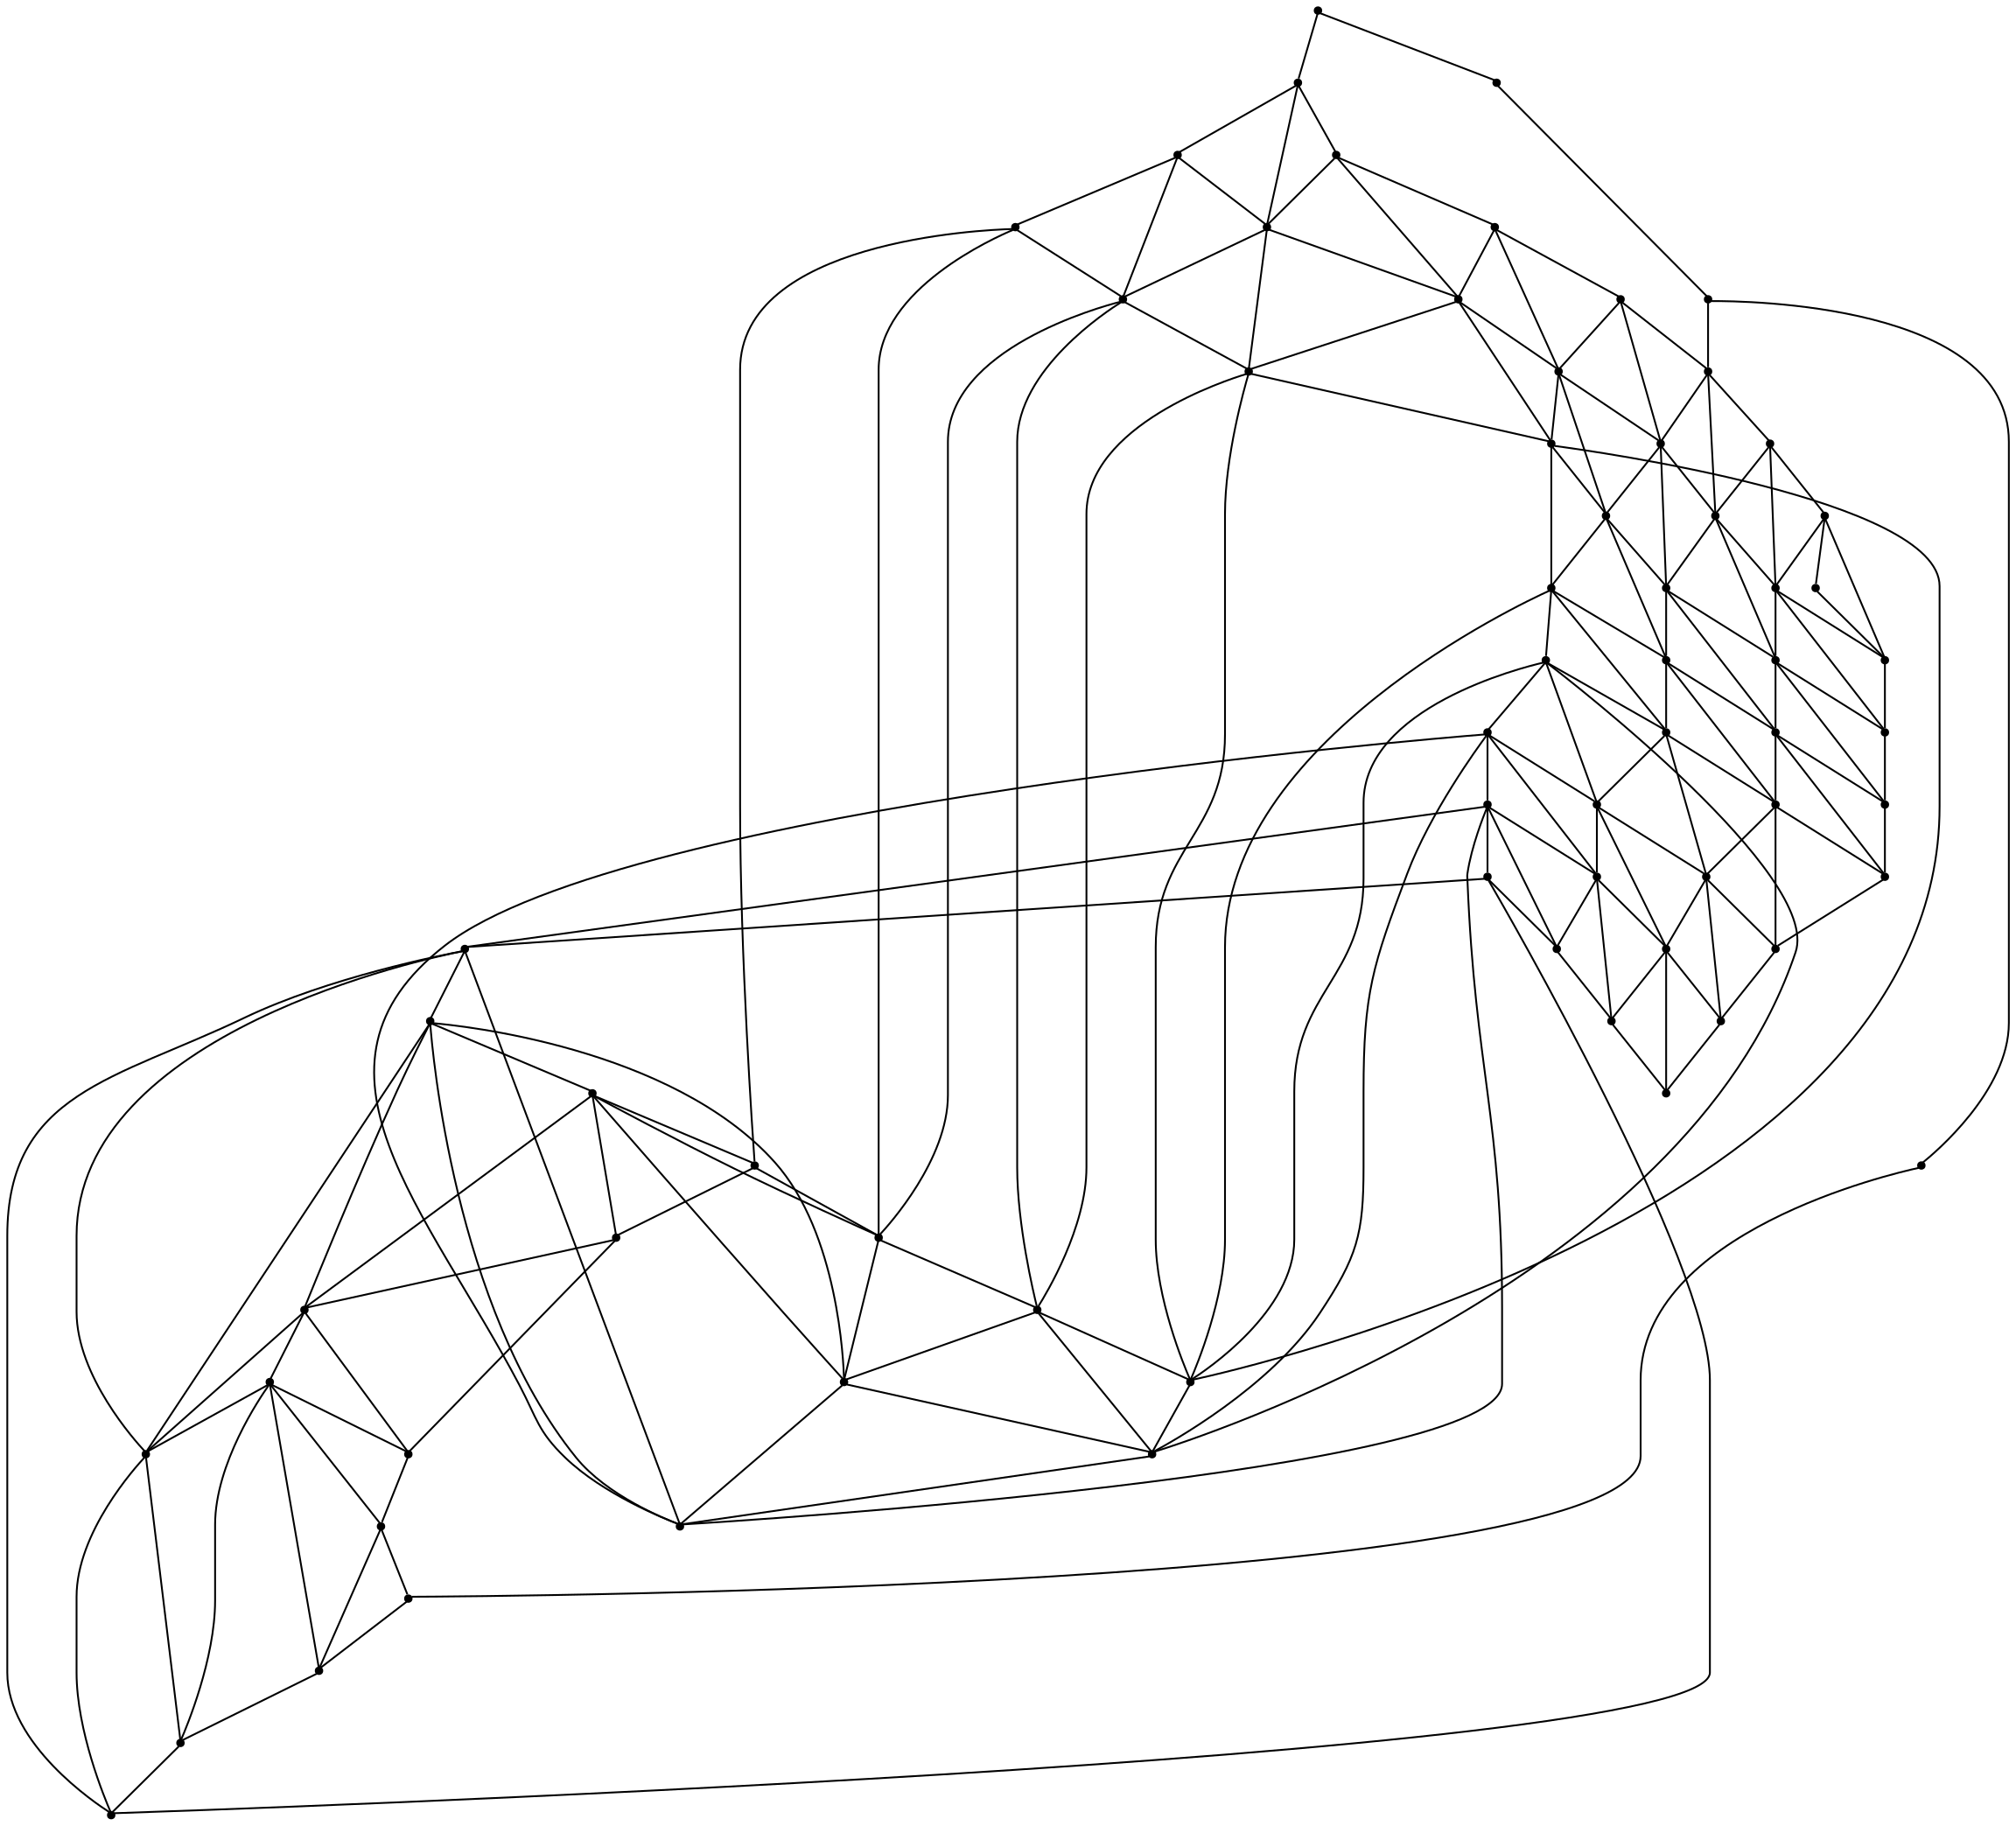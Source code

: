 graph {
  node [shape=point,comment="{\"directed\":false,\"doi\":\"10.1007/3-540-44541-2_27\",\"figure\":\"2 (1)\"}"]

  v0 [pos="838.0976575718537,946.5651119456573"]
  v1 [pos="838.0976575718537,894.0649593577667"]
  v2 [pos="838.0976575718537,841.5650610830271"]
  v3 [pos="838.0976575718537,789.0649084951365"]
  v4 [pos="838.0976575718537,736.565010220397"]
  v5 [pos="838.0976575718537,684.0651119456572"]
  v6 [pos="838.0976575718537,631.5649593577666"]
  v7 [pos="838.0976575718537,579.0650610830271"]
  v8 [pos="785.5858313206675,946.5651119456573"]
  v9 [pos="785.5858313206675,894.0649593577667"]
  v10 [pos="785.5858313206675,841.5650610830271"]
  v11 [pos="785.5858313206675,789.0649084951365"]
  v12 [pos="785.5858313206675,736.565010220397"]
  v13 [pos="785.5858313206675,684.0651119456572"]
  v14 [pos="785.5858313206675,631.5649593577666"]
  v15 [pos="785.5858313206675,579.0650610830271"]
  v16 [pos="759.3298863987463,526.5649084951365"]
  v17 [pos="733.0739414768254,946.5651119456573"]
  v18 [pos="733.0739414768254,894.0649593577667"]
  v19 [pos="733.0739414768254,841.5650610830271"]
  v20 [pos="733.0739414768254,789.0649084951365"]
  v21 [pos="733.0739414768254,736.565010220397"]
  v22 [pos="733.0739414768254,684.0651119456572"]
  v23 [pos="733.0739414768254,631.5649593577666"]
  v24 [pos="733.0739414768254,579.0650610830271"]
  v25 [pos="680.5621152256392,946.5651119456573"]
  v26 [pos="680.5621152256392,894.0649593577667"]
  v27 [pos="680.5621152256392,841.5650610830271"]
  v28 [pos="680.5621152256392,789.0649084951365"]
  v29 [pos="680.5621152256392,736.565010220397"]
  v30 [pos="680.5621152256392,684.0651119456572"]
  v31 [pos="680.5621152256392,631.5649593577666"]
  v32 [pos="680.5621152256392,579.0650610830271"]
  v33 [pos="680.5621152256392,526.5649084951365"]
  v34 [pos="523.0265092867692,789.0649084951365"]
  v35 [pos="470.51461944292714,736.565010220397"]
  v36 [pos="575.5383355379554,841.5650610830271"]
  v37 [pos="628.0502253817973,894.0649593577667"]
  v38 [pos="628.0502253817973,946.5651119456573"]
  v39 [pos="628.0502253817973,841.5650610830271"]
  v40 [pos="628.0502253817973,789.0649084951365"]
  v41 [pos="628.0502253817973,736.565010220397"]
  v42 [pos="628.0502253817973,684.0651119456572"]
  v43 [pos="628.0502253817973,631.5649593577666"]
  v44 [pos="628.0502253817973,579.0650610830271"]
  v45 [pos="601.7942804598763,526.5649084951365"]
  v46 [pos="575.5383355379554,946.5651119456573"]
  v47 [pos="575.5383355379554,894.0649593577667"]
  v48 [pos="575.5383355379554,789.0649084951365"]
  v49 [pos="575.5383355379554,736.565010220397"]
  v50 [pos="575.5383355379554,684.0651119456572"]
  v51 [pos="575.5383355379554,631.5649593577666"]
  v52 [pos="575.5383355379554,579.0650610830271"]
  v53 [pos="523.0265092867692,894.0649593577667"]
  v54 [pos="470.51461944292714,841.5650610830271"]
  v55 [pos="523.0265092867692,946.5651119456573"]
  v56 [pos="523.0265092867692,841.5650610830271"]
  v57 [pos="523.0265092867692,736.565010220397"]
  v58 [pos="523.0265092867692,684.0651119456572"]
  v59 [pos="523.0265092867692,631.5649593577666"]
  v60 [pos="523.0265092867692,579.0650610830271"]
  v61 [pos="496.77056436484816,526.5649084951365"]
  v62 [pos="470.51461944292714,946.5651119456573"]
  v63 [pos="470.51461944292714,894.0649593577667"]
  v64 [pos="470.51461944292714,789.0649084951365"]
  v65 [pos="470.51461944292714,684.0651119456572"]
  v66 [pos="470.51461944292714,631.5649593577666"]
  v67 [pos="470.51461944292714,579.0650610830271"]

  v1 -- v0 [id="-2",pos="838.0976575718537,894.0649593577667 838.0976575718537,946.5651119456573 838.0976575718537,946.5651119456573 838.0976575718537,946.5651119456573"]
  v2 -- v1 [id="-3",pos="838.0976575718537,841.5650610830271 838.0976575718537,894.0649593577667 838.0976575718537,894.0649593577667 838.0976575718537,894.0649593577667"]
  v3 -- v2 [id="-4",pos="838.0976575718537,789.0649084951365 838.0976575718537,841.5650610830271 838.0976575718537,841.5650610830271 838.0976575718537,841.5650610830271"]
  v4 -- v3 [id="-5",pos="838.0976575718537,736.565010220397 838.0976575718537,789.0649084951365 838.0976575718537,789.0649084951365 838.0976575718537,789.0649084951365"]
  v5 -- v4 [id="-6",pos="838.0976575718537,684.0651119456572 838.0976575718537,736.565010220397 838.0976575718537,736.565010220397 838.0976575718537,736.565010220397"]
  v6 -- v5 [id="-7",pos="838.0976575718537,631.5649593577666 838.0976575718537,684.0651119456572 838.0976575718537,684.0651119456572 838.0976575718537,684.0651119456572"]
  v7 -- v6 [id="-8",pos="838.0976575718537,579.0650610830271 838.0976575718537,631.5649593577666 838.0976575718537,631.5649593577666 838.0976575718537,631.5649593577666"]
  v62 -- v55 [id="-10",pos="470.51461944292714,946.5651119456573 523.0265092867692,946.5651119456573 523.0265092867692,946.5651119456573 523.0265092867692,946.5651119456573"]
  v55 -- v46 [id="-11",pos="523.0265092867692,946.5651119456573 575.5383355379554,946.5651119456573 575.5383355379554,946.5651119456573 575.5383355379554,946.5651119456573"]
  v46 -- v38 [id="-12",pos="575.5383355379554,946.5651119456573 628.0502253817973,946.5651119456573 628.0502253817973,946.5651119456573 628.0502253817973,946.5651119456573"]
  v38 -- v25 [id="-13",pos="628.0502253817973,946.5651119456573 680.5621152256392,946.5651119456573 680.5621152256392,946.5651119456573 680.5621152256392,946.5651119456573"]
  v25 -- v17 [id="-14",pos="680.5621152256392,946.5651119456573 733.0739414768254,946.5651119456573 733.0739414768254,946.5651119456573 733.0739414768254,946.5651119456573"]
  v17 -- v8 [id="-15",pos="733.0739414768254,946.5651119456573 785.5858313206675,946.5651119456573 785.5858313206675,946.5651119456573 785.5858313206675,946.5651119456573"]
  v8 -- v0 [id="-16",pos="785.5858313206675,946.5651119456573 838.0976575718537,946.5651119456573 838.0976575718537,946.5651119456573 838.0976575718537,946.5651119456573"]
  v63 -- v53 [id="-19",pos="470.51461944292714,894.0649593577667 523.0265092867692,894.0649593577667 523.0265092867692,894.0649593577667 523.0265092867692,894.0649593577667"]
  v53 -- v47 [id="-20",pos="523.0265092867692,894.0649593577667 575.5383355379554,894.0649593577667 575.5383355379554,894.0649593577667 575.5383355379554,894.0649593577667"]
  v47 -- v37 [id="-21",pos="575.5383355379554,894.0649593577667 628.0502253817973,894.0649593577667 628.0502253817973,894.0649593577667 628.0502253817973,894.0649593577667"]
  v37 -- v26 [id="-22",pos="628.0502253817973,894.0649593577667 680.5621152256392,894.0649593577667 680.5621152256392,894.0649593577667 680.5621152256392,894.0649593577667"]
  v26 -- v18 [id="-23",pos="680.5621152256392,894.0649593577667 733.0739414768254,894.0649593577667 733.0739414768254,894.0649593577667 733.0739414768254,894.0649593577667"]
  v18 -- v9 [id="-24",pos="733.0739414768254,894.0649593577667 785.5858313206675,894.0649593577667 785.5858313206675,894.0649593577667 785.5858313206675,894.0649593577667"]
  v9 -- v1 [id="-25",pos="785.5858313206675,894.0649593577667 838.0976575718537,894.0649593577667 838.0976575718537,894.0649593577667 838.0976575718537,894.0649593577667"]
  v63 -- v55 [id="-27",pos="470.51461944292714,894.0649593577667 523.0265092867692,946.5651119456573 523.0265092867692,946.5651119456573 523.0265092867692,946.5651119456573"]
  v9 -- v8 [id="-28",pos="785.5858313206675,894.0649593577667 785.5858313206675,946.5651119456573 785.5858313206675,946.5651119456573 785.5858313206675,946.5651119456573"]
  v54 -- v56 [id="-29",pos="470.51461944292714,841.5650610830271 523.0265092867692,841.5650610830271 523.0265092867692,841.5650610830271 523.0265092867692,841.5650610830271"]
  v56 -- v36 [id="-30",pos="523.0265092867692,841.5650610830271 575.5383355379554,841.5650610830271 575.5383355379554,841.5650610830271 575.5383355379554,841.5650610830271"]
  v36 -- v39 [id="-31",pos="575.5383355379554,841.5650610830271 628.0502253817973,841.5650610830271 628.0502253817973,841.5650610830271 628.0502253817973,841.5650610830271"]
  v39 -- v27 [id="-32",pos="628.0502253817973,841.5650610830271 680.5621152256392,841.5650610830271 680.5621152256392,841.5650610830271 680.5621152256392,841.5650610830271"]
  v27 -- v19 [id="-33",pos="680.5621152256392,841.5650610830271 733.0739414768254,841.5650610830271 733.0739414768254,841.5650610830271 733.0739414768254,841.5650610830271"]
  v19 -- v10 [id="-34",pos="733.0739414768254,841.5650610830271 785.5858313206675,841.5650610830271 785.5858313206675,841.5650610830271 785.5858313206675,841.5650610830271"]
  v10 -- v2 [id="-35",pos="785.5858313206675,841.5650610830271 838.0976575718537,841.5650610830271 838.0976575718537,841.5650610830271 838.0976575718537,841.5650610830271"]
  v10 -- v9 [id="-37",pos="785.5858313206675,841.5650610830271 785.5858313206675,894.0649593577667 785.5858313206675,894.0649593577667 785.5858313206675,894.0649593577667"]
  v64 -- v34 [id="-38",pos="470.51461944292714,789.0649084951365 523.0265092867692,789.0649084951365 523.0265092867692,789.0649084951365 523.0265092867692,789.0649084951365"]
  v34 -- v48 [id="-39",pos="523.0265092867692,789.0649084951365 575.5383355379554,789.0649084951365 575.5383355379554,789.0649084951365 575.5383355379554,789.0649084951365"]
  v48 -- v40 [id="-40",pos="575.5383355379554,789.0649084951365 628.0502253817973,789.0649084951365 628.0502253817973,789.0649084951365 628.0502253817973,789.0649084951365"]
  v40 -- v28 [id="-41",pos="628.0502253817973,789.0649084951365 680.5621152256392,789.0649084951365 680.5621152256392,789.0649084951365 680.5621152256392,789.0649084951365"]
  v28 -- v20 [id="-42",pos="680.5621152256392,789.0649084951365 733.0739414768254,789.0649084951365 733.0739414768254,789.0649084951365 733.0739414768254,789.0649084951365"]
  v20 -- v11 [id="-43",pos="733.0739414768254,789.0649084951365 785.5858313206675,789.0649084951365 785.5858313206675,789.0649084951365 785.5858313206675,789.0649084951365"]
  v11 -- v3 [id="-44",pos="785.5858313206675,789.0649084951365 838.0976575718537,789.0649084951365 838.0976575718537,789.0649084951365 838.0976575718537,789.0649084951365"]
  v64 -- v56 [id="-46",pos="470.51461944292714,789.0649084951365 523.0265092867692,841.5650610830271 523.0265092867692,841.5650610830271 523.0265092867692,841.5650610830271"]
  v56 -- v47 [id="-47",pos="523.0265092867692,841.5650610830271 575.5383355379554,894.0649593577667 575.5383355379554,894.0649593577667 575.5383355379554,894.0649593577667"]
  v47 -- v38 [id="-48",pos="575.5383355379554,894.0649593577667 628.0502253817973,946.5651119456573 628.0502253817973,946.5651119456573 628.0502253817973,946.5651119456573"]
  v11 -- v10 [id="-49",pos="785.5858313206675,789.0649084951365 785.5858313206675,841.5650610830271 785.5858313206675,841.5650610830271 785.5858313206675,841.5650610830271"]
  v35 -- v57 [id="-50",pos="470.51461944292714,736.565010220397 523.0265092867692,736.565010220397 523.0265092867692,736.565010220397 523.0265092867692,736.565010220397"]
  v57 -- v49 [id="-51",pos="523.0265092867692,736.565010220397 575.5383355379554,736.565010220397 575.5383355379554,736.565010220397 575.5383355379554,736.565010220397"]
  v49 -- v41 [id="-52",pos="575.5383355379554,736.565010220397 628.0502253817973,736.565010220397 628.0502253817973,736.565010220397 628.0502253817973,736.565010220397"]
  v41 -- v29 [id="-53",pos="628.0502253817973,736.565010220397 680.5621152256392,736.565010220397 680.5621152256392,736.565010220397 680.5621152256392,736.565010220397"]
  v29 -- v21 [id="-54",pos="680.5621152256392,736.565010220397 733.0739414768254,736.565010220397 733.0739414768254,736.565010220397 733.0739414768254,736.565010220397"]
  v21 -- v12 [id="-55",pos="733.0739414768254,736.565010220397 785.5858313206675,736.565010220397 785.5858313206675,736.565010220397 785.5858313206675,736.565010220397"]
  v12 -- v4 [id="-56",pos="785.5858313206675,736.565010220397 838.0976575718537,736.565010220397 838.0976575718537,736.565010220397 838.0976575718537,736.565010220397"]
  v12 -- v11 [id="-58",pos="785.5858313206675,736.565010220397 785.5858313206675,789.0649084951365 785.5858313206675,789.0649084951365 785.5858313206675,789.0649084951365"]
  v65 -- v57 [id="-59",pos="470.51461944292714,684.0651119456572 523.0265092867692,736.565010220397 523.0265092867692,736.565010220397 523.0265092867692,736.565010220397"]
  v57 -- v48 [id="-60",pos="523.0265092867692,736.565010220397 575.5383355379554,789.0649084951365 575.5383355379554,789.0649084951365 575.5383355379554,789.0649084951365"]
  v48 -- v39 [id="-61",pos="575.5383355379554,789.0649084951365 628.0502253817973,841.5650610830271 628.0502253817973,841.5650610830271 628.0502253817973,841.5650610830271"]
  v39 -- v26 [id="-62",pos="628.0502253817973,841.5650610830271 680.5621152256392,894.0649593577667 680.5621152256392,894.0649593577667 680.5621152256392,894.0649593577667"]
  v26 -- v17 [id="-63",pos="680.5621152256392,894.0649593577667 733.0739414768254,946.5651119456573 733.0739414768254,946.5651119456573 733.0739414768254,946.5651119456573"]
  v65 -- v58 [id="-64",pos="470.51461944292714,684.0651119456572 523.0265092867692,684.0651119456572 523.0265092867692,684.0651119456572 523.0265092867692,684.0651119456572"]
  v58 -- v50 [id="-65",pos="523.0265092867692,684.0651119456572 575.5383355379554,684.0651119456572 575.5383355379554,684.0651119456572 575.5383355379554,684.0651119456572"]
  v50 -- v42 [id="-66",pos="575.5383355379554,684.0651119456572 628.0502253817973,684.0651119456572 628.0502253817973,684.0651119456572 628.0502253817973,684.0651119456572"]
  v42 -- v30 [id="-67",pos="628.0502253817973,684.0651119456572 680.5621152256392,684.0651119456572 680.5621152256392,684.0651119456572 680.5621152256392,684.0651119456572"]
  v30 -- v22 [id="-68",pos="680.5621152256392,684.0651119456572 733.0739414768254,684.0651119456572 733.0739414768254,684.0651119456572 733.0739414768254,684.0651119456572"]
  v22 -- v13 [id="-69",pos="733.0739414768254,684.0651119456572 785.5858313206675,684.0651119456572 785.5858313206675,684.0651119456572 785.5858313206675,684.0651119456572"]
  v13 -- v5 [id="-70",pos="785.5858313206675,684.0651119456572 838.0976575718537,684.0651119456572 838.0976575718537,684.0651119456572 838.0976575718537,684.0651119456572"]
  v13 -- v12 [id="-72",pos="785.5858313206675,684.0651119456572 785.5858313206675,736.565010220397 785.5858313206675,736.565010220397 785.5858313206675,736.565010220397"]
  v66 -- v58 [id="-73",pos="470.51461944292714,631.5649593577666 523.0265092867692,684.0651119456572 523.0265092867692,684.0651119456572 523.0265092867692,684.0651119456572"]
  v58 -- v49 [id="-74",pos="523.0265092867692,684.0651119456572 575.5383355379554,736.565010220397 575.5383355379554,736.565010220397 575.5383355379554,736.565010220397"]
  v49 -- v40 [id="-75",pos="575.5383355379554,736.565010220397 628.0502253817973,789.0649084951365 628.0502253817973,789.0649084951365 628.0502253817973,789.0649084951365"]
  v40 -- v27 [id="-76",pos="628.0502253817973,789.0649084951365 680.5621152256392,841.5650610830271 680.5621152256392,841.5650610830271 680.5621152256392,841.5650610830271"]
  v27 -- v18 [id="-77",pos="680.5621152256392,841.5650610830271 733.0739414768254,894.0649593577667 733.0739414768254,894.0649593577667 733.0739414768254,894.0649593577667"]
  v18 -- v8 [id="-78",pos="733.0739414768254,894.0649593577667 785.5858313206675,946.5651119456573 785.5858313206675,946.5651119456573 785.5858313206675,946.5651119456573"]
  v66 -- v59 [id="-79",pos="470.51461944292714,631.5649593577666 523.0265092867692,631.5649593577666 523.0265092867692,631.5649593577666 523.0265092867692,631.5649593577666"]
  v59 -- v51 [id="-80",pos="523.0265092867692,631.5649593577666 575.5383355379554,631.5649593577666 575.5383355379554,631.5649593577666 575.5383355379554,631.5649593577666"]
  v51 -- v43 [id="-81",pos="575.5383355379554,631.5649593577666 628.0502253817973,631.5649593577666 628.0502253817973,631.5649593577666 628.0502253817973,631.5649593577666"]
  v43 -- v31 [id="-82",pos="628.0502253817973,631.5649593577666 680.5621152256392,631.5649593577666 680.5621152256392,631.5649593577666 680.5621152256392,631.5649593577666"]
  v31 -- v23 [id="-83",pos="680.5621152256392,631.5649593577666 733.0739414768254,631.5649593577666 733.0739414768254,631.5649593577666 733.0739414768254,631.5649593577666"]
  v23 -- v14 [id="-84",pos="733.0739414768254,631.5649593577666 785.5858313206675,631.5649593577666 785.5858313206675,631.5649593577666 785.5858313206675,631.5649593577666"]
  v14 -- v6 [id="-85",pos="785.5858313206675,631.5649593577666 838.0976575718537,631.5649593577666 838.0976575718537,631.5649593577666 838.0976575718537,631.5649593577666"]
  v14 -- v13 [id="-87",pos="785.5858313206675,631.5649593577666 785.5858313206675,684.0651119456572 785.5858313206675,684.0651119456572 785.5858313206675,684.0651119456572"]
  v67 -- v60 [id="-88",pos="470.51461944292714,579.0650610830271 523.0265092867692,579.0650610830271 523.0265092867692,579.0650610830271 523.0265092867692,579.0650610830271"]
  v60 -- v52 [id="-89",pos="523.0265092867692,579.0650610830271 575.5383355379554,579.0650610830271 575.5383355379554,579.0650610830271 575.5383355379554,579.0650610830271"]
  v52 -- v44 [id="-90",pos="575.5383355379554,579.0650610830271 628.0502253817973,579.0650610830271 628.0502253817973,579.0650610830271 628.0502253817973,579.0650610830271"]
  v44 -- v32 [id="-91",pos="628.0502253817973,579.0650610830271 680.5621152256392,579.0650610830271 680.5621152256392,579.0650610830271 680.5621152256392,579.0650610830271"]
  v32 -- v24 [id="-92",pos="680.5621152256392,579.0650610830271 733.0739414768254,579.0650610830271 733.0739414768254,579.0650610830271 733.0739414768254,579.0650610830271"]
  v24 -- v15 [id="-93",pos="733.0739414768254,579.0650610830271 785.5858313206675,579.0650610830271 785.5858313206675,579.0650610830271 785.5858313206675,579.0650610830271"]
  v15 -- v7 [id="-94",pos="785.5858313206675,579.0650610830271 838.0976575718537,579.0650610830271 838.0976575718537,579.0650610830271 838.0976575718537,579.0650610830271"]
  v67 -- v59 [id="-96",pos="470.51461944292714,579.0650610830271 523.0265092867692,631.5649593577666 523.0265092867692,631.5649593577666 523.0265092867692,631.5649593577666"]
  v59 -- v50 [id="-97",pos="523.0265092867692,631.5649593577666 575.5383355379554,684.0651119456572 575.5383355379554,684.0651119456572 575.5383355379554,684.0651119456572"]
  v50 -- v41 [id="-98",pos="575.5383355379554,684.0651119456572 628.0502253817973,736.565010220397 628.0502253817973,736.565010220397 628.0502253817973,736.565010220397"]
  v41 -- v28 [id="-99",pos="628.0502253817973,736.565010220397 680.5621152256392,789.0649084951365 680.5621152256392,789.0649084951365 680.5621152256392,789.0649084951365"]
  v28 -- v19 [id="-100",pos="680.5621152256392,789.0649084951365 733.0739414768254,841.5650610830271 733.0739414768254,841.5650610830271 733.0739414768254,841.5650610830271"]
  v19 -- v9 [id="-101",pos="733.0739414768254,841.5650610830271 785.5858313206675,894.0649593577667 785.5858313206675,894.0649593577667 785.5858313206675,894.0649593577667"]
  v9 -- v0 [id="-102",pos="785.5858313206675,894.0649593577667 838.0976575718537,946.5651119456573 838.0976575718537,946.5651119456573 838.0976575718537,946.5651119456573"]
  v67 -- v66 [id="-103",pos="470.51461944292714,579.0650610830271 470.51461944292714,631.5649593577666 470.51461944292714,631.5649593577666 470.51461944292714,631.5649593577666"]
  v66 -- v65 [id="-104",pos="470.51461944292714,631.5649593577666 470.51461944292714,684.0651119456572 470.51461944292714,684.0651119456572 470.51461944292714,684.0651119456572"]
  v65 -- v35 [id="-105",pos="470.51461944292714,684.0651119456572 470.51461944292714,736.565010220397 470.51461944292714,736.565010220397 470.51461944292714,736.565010220397"]
  v35 -- v64 [id="-106",pos="470.51461944292714,736.565010220397 470.51461944292714,789.0649084951365 470.51461944292714,789.0649084951365 470.51461944292714,789.0649084951365"]
  v64 -- v54 [id="-107",pos="470.51461944292714,789.0649084951365 470.51461944292714,841.5650610830271 470.51461944292714,841.5650610830271 470.51461944292714,841.5650610830271"]
  v54 -- v63 [id="-108",pos="470.51461944292714,841.5650610830271 470.51461944292714,894.0649593577667 470.51461944292714,894.0649593577667 470.51461944292714,894.0649593577667"]
  v63 -- v62 [id="-109",pos="470.51461944292714,894.0649593577667 470.51461944292714,946.5651119456573 470.51461944292714,946.5651119456573 470.51461944292714,946.5651119456573"]
  v15 -- v14 [id="-119",pos="785.5858313206675,579.0650610830271 785.5858313206675,631.5649593577666 785.5858313206675,631.5649593577666 785.5858313206675,631.5649593577666"]
  v61 -- v67 [id="-120",pos="496.77056436484816,526.5649084951365 470.51461944292714,526.5651628082875 470.51461944292714,526.5651628082875 470.51461944292714,526.5651628082875 470.51461944292714,579.0650610830271 470.51461944292714,579.0650610830271 470.51461944292714,579.0650610830271"]
  v61 -- v45 [id="-121",pos="496.77056436484816,526.5649084951365 601.7942804598763,526.5649084951365 601.7942804598763,526.5649084951365 601.7942804598763,526.5649084951365"]
  v33 -- v16 [id="-122",pos="680.5621152256392,526.5649084951365 759.3298863987463,526.5649084951365 759.3298863987463,526.5649084951365 759.3298863987463,526.5649084951365"]
  v16 -- v62 [id="-123",pos="759.3298863987463,526.5649084951365 890.6095474156956,526.5651628082875 890.6095474156956,526.5651628082875 890.6095474156956,526.5651628082875 890.6095474156956,999.065010220397 890.6095474156956,999.065010220397 890.6095474156956,999.065010220397 470.51461944292714,999.065010220397 470.51461944292714,999.065010220397 470.51461944292714,999.065010220397 470.51461944292714,946.5651119456573 470.51461944292714,946.5651119456573 470.51461944292714,946.5651119456573"]
  v45 -- v33 [id="-131",pos="601.7942804598763,526.5649084951365 680.5621152256392,526.5649084951365 680.5621152256392,526.5649084951365 680.5621152256392,526.5649084951365"]
  v60 -- v51 [id="-133",pos="523.0265092867692,579.0650610830271 575.5383355379554,631.5649593577666 575.5383355379554,631.5649593577666 575.5383355379554,631.5649593577666"]
  v51 -- v42 [id="-134",pos="575.5383355379554,631.5649593577666 628.0502253817973,684.0651119456572 628.0502253817973,684.0651119456572 628.0502253817973,684.0651119456572"]
  v42 -- v29 [id="-135",pos="628.0502253817973,684.0651119456572 680.5621152256392,736.565010220397 680.5621152256392,736.565010220397 680.5621152256392,736.565010220397"]
  v29 -- v20 [id="-136",pos="680.5621152256392,736.565010220397 733.0739414768254,789.0649084951365 733.0739414768254,789.0649084951365 733.0739414768254,789.0649084951365"]
  v20 -- v10 [id="-137",pos="733.0739414768254,789.0649084951365 785.5858313206675,841.5650610830271 785.5858313206675,841.5650610830271 785.5858313206675,841.5650610830271"]
  v10 -- v1 [id="-138",pos="785.5858313206675,841.5650610830271 838.0976575718537,894.0649593577667 838.0976575718537,894.0649593577667 838.0976575718537,894.0649593577667"]
  v60 -- v59 [id="-140",pos="523.0265092867692,579.0650610830271 523.0265092867692,631.5649593577666 523.0265092867692,631.5649593577666 523.0265092867692,631.5649593577666"]
  v59 -- v58 [id="-141",pos="523.0265092867692,631.5649593577666 523.0265092867692,684.0651119456572 523.0265092867692,684.0651119456572 523.0265092867692,684.0651119456572"]
  v58 -- v57 [id="-142",pos="523.0265092867692,684.0651119456572 523.0265092867692,736.565010220397 523.0265092867692,736.565010220397 523.0265092867692,736.565010220397"]
  v57 -- v34 [id="-143",pos="523.0265092867692,736.565010220397 523.0265092867692,789.0649084951365 523.0265092867692,789.0649084951365 523.0265092867692,789.0649084951365"]
  v34 -- v56 [id="-144",pos="523.0265092867692,789.0649084951365 523.0265092867692,841.5650610830271 523.0265092867692,841.5650610830271 523.0265092867692,841.5650610830271"]
  v56 -- v53 [id="-145",pos="523.0265092867692,841.5650610830271 523.0265092867692,894.0649593577667 523.0265092867692,894.0649593577667 523.0265092867692,894.0649593577667"]
  v53 -- v55 [id="-146",pos="523.0265092867692,894.0649593577667 523.0265092867692,946.5651119456573 523.0265092867692,946.5651119456573 523.0265092867692,946.5651119456573"]
  v46 -- v53 [id="-149",pos="575.5383355379554,946.5651119456573 523.0265092867692,894.0649593577667 523.0265092867692,894.0649593577667 523.0265092867692,894.0649593577667"]
  v53 -- v54 [id="-150",pos="523.0265092867692,894.0649593577667 470.51461944292714,841.5650610830271 470.51461944292714,841.5650610830271 470.51461944292714,841.5650610830271"]
  v52 -- v43 [id="-151",pos="575.5383355379554,579.0650610830271 628.0502253817973,631.5649593577666 628.0502253817973,631.5649593577666 628.0502253817973,631.5649593577666"]
  v43 -- v30 [id="-152",pos="628.0502253817973,631.5649593577666 680.5621152256392,684.0651119456572 680.5621152256392,684.0651119456572 680.5621152256392,684.0651119456572"]
  v30 -- v21 [id="-153",pos="680.5621152256392,684.0651119456572 733.0739414768254,736.565010220397 733.0739414768254,736.565010220397 733.0739414768254,736.565010220397"]
  v21 -- v11 [id="-154",pos="733.0739414768254,736.565010220397 785.5858313206675,789.0649084951365 785.5858313206675,789.0649084951365 785.5858313206675,789.0649084951365"]
  v11 -- v2 [id="-155",pos="785.5858313206675,789.0649084951365 838.0976575718537,841.5650610830271 838.0976575718537,841.5650610830271 838.0976575718537,841.5650610830271"]
  v52 -- v51 [id="-157",pos="575.5383355379554,579.0650610830271 575.5383355379554,631.5649593577666 575.5383355379554,631.5649593577666 575.5383355379554,631.5649593577666"]
  v51 -- v50 [id="-158",pos="575.5383355379554,631.5649593577666 575.5383355379554,684.0651119456572 575.5383355379554,684.0651119456572 575.5383355379554,684.0651119456572"]
  v50 -- v49 [id="-159",pos="575.5383355379554,684.0651119456572 575.5383355379554,736.565010220397 575.5383355379554,736.565010220397 575.5383355379554,736.565010220397"]
  v49 -- v48 [id="-160",pos="575.5383355379554,736.565010220397 575.5383355379554,789.0649084951365 575.5383355379554,789.0649084951365 575.5383355379554,789.0649084951365"]
  v48 -- v36 [id="-161",pos="575.5383355379554,789.0649084951365 575.5383355379554,841.5650610830271 575.5383355379554,841.5650610830271 575.5383355379554,841.5650610830271"]
  v36 -- v47 [id="-162",pos="575.5383355379554,841.5650610830271 575.5383355379554,894.0649593577667 575.5383355379554,894.0649593577667 575.5383355379554,894.0649593577667"]
  v47 -- v46 [id="-163",pos="575.5383355379554,894.0649593577667 575.5383355379554,946.5651119456573 575.5383355379554,946.5651119456573 575.5383355379554,946.5651119456573"]
  v44 -- v31 [id="-166",pos="628.0502253817973,579.0650610830271 680.5621152256392,631.5649593577666 680.5621152256392,631.5649593577666 680.5621152256392,631.5649593577666"]
  v31 -- v22 [id="-167",pos="680.5621152256392,631.5649593577666 733.0739414768254,684.0651119456572 733.0739414768254,684.0651119456572 733.0739414768254,684.0651119456572"]
  v22 -- v12 [id="-168",pos="733.0739414768254,684.0651119456572 785.5858313206675,736.565010220397 785.5858313206675,736.565010220397 785.5858313206675,736.565010220397"]
  v12 -- v3 [id="-169",pos="785.5858313206675,736.565010220397 838.0976575718537,789.0649084951365 838.0976575718537,789.0649084951365 838.0976575718537,789.0649084951365"]
  v44 -- v43 [id="-171",pos="628.0502253817973,579.0650610830271 628.0502253817973,631.5649593577666 628.0502253817973,631.5649593577666 628.0502253817973,631.5649593577666"]
  v43 -- v42 [id="-172",pos="628.0502253817973,631.5649593577666 628.0502253817973,684.0651119456572 628.0502253817973,684.0651119456572 628.0502253817973,684.0651119456572"]
  v42 -- v41 [id="-173",pos="628.0502253817973,684.0651119456572 628.0502253817973,736.565010220397 628.0502253817973,736.565010220397 628.0502253817973,736.565010220397"]
  v41 -- v40 [id="-174",pos="628.0502253817973,736.565010220397 628.0502253817973,789.0649084951365 628.0502253817973,789.0649084951365 628.0502253817973,789.0649084951365"]
  v40 -- v39 [id="-175",pos="628.0502253817973,789.0649084951365 628.0502253817973,841.5650610830271 628.0502253817973,841.5650610830271 628.0502253817973,841.5650610830271"]
  v39 -- v37 [id="-176",pos="628.0502253817973,841.5650610830271 628.0502253817973,894.0649593577667 628.0502253817973,894.0649593577667 628.0502253817973,894.0649593577667"]
  v37 -- v38 [id="-177",pos="628.0502253817973,894.0649593577667 628.0502253817973,946.5651119456573 628.0502253817973,946.5651119456573 628.0502253817973,946.5651119456573"]
  v15 -- v6 [id="-179",pos="785.5858313206675,579.0650610830271 838.0976575718537,631.5649593577666 838.0976575718537,631.5649593577666 838.0976575718537,631.5649593577666"]
  v25 -- v37 [id="-180",pos="680.5621152256392,946.5651119456573 628.0502253817973,894.0649593577667 628.0502253817973,894.0649593577667 628.0502253817973,894.0649593577667"]
  v37 -- v36 [id="-181",pos="628.0502253817973,894.0649593577667 575.5383355379554,841.5650610830271 575.5383355379554,841.5650610830271 575.5383355379554,841.5650610830271"]
  v36 -- v34 [id="-182",pos="575.5383355379554,841.5650610830271 523.0265092867692,789.0649084951365 523.0265092867692,789.0649084951365 523.0265092867692,789.0649084951365"]
  v34 -- v35 [id="-183",pos="523.0265092867692,789.0649084951365 470.51461944292714,736.565010220397 470.51461944292714,736.565010220397 470.51461944292714,736.565010220397"]
  v32 -- v23 [id="-184",pos="680.5621152256392,579.0650610830271 733.0739414768254,631.5649593577666 733.0739414768254,631.5649593577666 733.0739414768254,631.5649593577666"]
  v23 -- v13 [id="-185",pos="733.0739414768254,631.5649593577666 785.5858313206675,684.0651119456572 785.5858313206675,684.0651119456572 785.5858313206675,684.0651119456572"]
  v13 -- v4 [id="-186",pos="785.5858313206675,684.0651119456572 838.0976575718537,736.565010220397 838.0976575718537,736.565010220397 838.0976575718537,736.565010220397"]
  v33 -- v32 [id="-187",pos="680.5621152256392,526.5649084951365 680.5621152256392,579.0650610830271 680.5621152256392,579.0650610830271 680.5621152256392,579.0650610830271"]
  v32 -- v31 [id="-188",pos="680.5621152256392,579.0650610830271 680.5621152256392,631.5649593577666 680.5621152256392,631.5649593577666 680.5621152256392,631.5649593577666"]
  v31 -- v30 [id="-189",pos="680.5621152256392,631.5649593577666 680.5621152256392,684.0651119456572 680.5621152256392,684.0651119456572 680.5621152256392,684.0651119456572"]
  v30 -- v29 [id="-190",pos="680.5621152256392,684.0651119456572 680.5621152256392,736.565010220397 680.5621152256392,736.565010220397 680.5621152256392,736.565010220397"]
  v29 -- v28 [id="-191",pos="680.5621152256392,736.565010220397 680.5621152256392,789.0649084951365 680.5621152256392,789.0649084951365 680.5621152256392,789.0649084951365"]
  v28 -- v27 [id="-192",pos="680.5621152256392,789.0649084951365 680.5621152256392,841.5650610830271 680.5621152256392,841.5650610830271 680.5621152256392,841.5650610830271"]
  v27 -- v26 [id="-193",pos="680.5621152256392,841.5650610830271 680.5621152256392,894.0649593577667 680.5621152256392,894.0649593577667 680.5621152256392,894.0649593577667"]
  v26 -- v25 [id="-194",pos="680.5621152256392,894.0649593577667 680.5621152256392,946.5651119456573 680.5621152256392,946.5651119456573 680.5621152256392,946.5651119456573"]
  v24 -- v14 [id="-197",pos="733.0739414768254,579.0650610830271 785.5858313206675,631.5649593577666 785.5858313206675,631.5649593577666 785.5858313206675,631.5649593577666"]
  v14 -- v5 [id="-198",pos="785.5858313206675,631.5649593577666 838.0976575718537,684.0651119456572 838.0976575718537,684.0651119456572 838.0976575718537,684.0651119456572"]
  v24 -- v23 [id="-200",pos="733.0739414768254,579.0650610830271 733.0739414768254,631.5649593577666 733.0739414768254,631.5649593577666 733.0739414768254,631.5649593577666"]
  v23 -- v22 [id="-201",pos="733.0739414768254,631.5649593577666 733.0739414768254,684.0651119456572 733.0739414768254,684.0651119456572 733.0739414768254,684.0651119456572"]
  v22 -- v21 [id="-202",pos="733.0739414768254,684.0651119456572 733.0739414768254,736.565010220397 733.0739414768254,736.565010220397 733.0739414768254,736.565010220397"]
  v21 -- v20 [id="-203",pos="733.0739414768254,736.565010220397 733.0739414768254,789.0649084951365 733.0739414768254,789.0649084951365 733.0739414768254,789.0649084951365"]
  v20 -- v19 [id="-204",pos="733.0739414768254,789.0649084951365 733.0739414768254,841.5650610830271 733.0739414768254,841.5650610830271 733.0739414768254,841.5650610830271"]
  v19 -- v18 [id="-205",pos="733.0739414768254,841.5650610830271 733.0739414768254,894.0649593577667 733.0739414768254,894.0649593577667 733.0739414768254,894.0649593577667"]
  v18 -- v17 [id="-206",pos="733.0739414768254,894.0649593577667 733.0739414768254,946.5651119456573 733.0739414768254,946.5651119456573 733.0739414768254,946.5651119456573"]
}